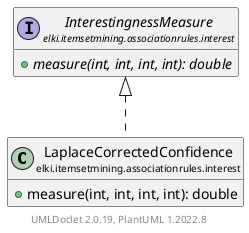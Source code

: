 @startuml
    remove .*\.(Instance|Par|Parameterizer|Factory)$
    set namespaceSeparator none
    hide empty fields
    hide empty methods

    class "<size:14>LaplaceCorrectedConfidence\n<size:10>elki.itemsetmining.associationrules.interest" as elki.itemsetmining.associationrules.interest.LaplaceCorrectedConfidence [[LaplaceCorrectedConfidence.html]] {
        +measure(int, int, int, int): double
    }

    interface "<size:14>InterestingnessMeasure\n<size:10>elki.itemsetmining.associationrules.interest" as elki.itemsetmining.associationrules.interest.InterestingnessMeasure [[InterestingnessMeasure.html]] {
        {abstract} +measure(int, int, int, int): double
    }

    elki.itemsetmining.associationrules.interest.InterestingnessMeasure <|.. elki.itemsetmining.associationrules.interest.LaplaceCorrectedConfidence

    center footer UMLDoclet 2.0.19, PlantUML 1.2022.8
@enduml
